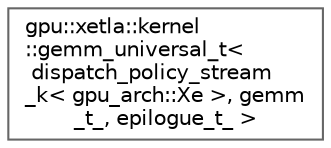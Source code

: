 digraph "Graphical Class Hierarchy"
{
 // LATEX_PDF_SIZE
  bgcolor="transparent";
  edge [fontname=Helvetica,fontsize=10,labelfontname=Helvetica,labelfontsize=10];
  node [fontname=Helvetica,fontsize=10,shape=box,height=0.2,width=0.4];
  rankdir="LR";
  Node0 [id="Node000000",label="gpu::xetla::kernel\l::gemm_universal_t\<\l dispatch_policy_stream\l_k\< gpu_arch::Xe \>, gemm\l_t_, epilogue_t_ \>",height=0.2,width=0.4,color="grey40", fillcolor="white", style="filled",URL="$classgpu_1_1xetla_1_1kernel_1_1gemm__universal__t_3_01dispatch__policy__stream__k_3_01gpu__arch_1068cc1829ada3a87a490c1d50a71487.html",tooltip="Default GEMM_UNIVERSAL functor, specialized for Xe architecture."];
}
